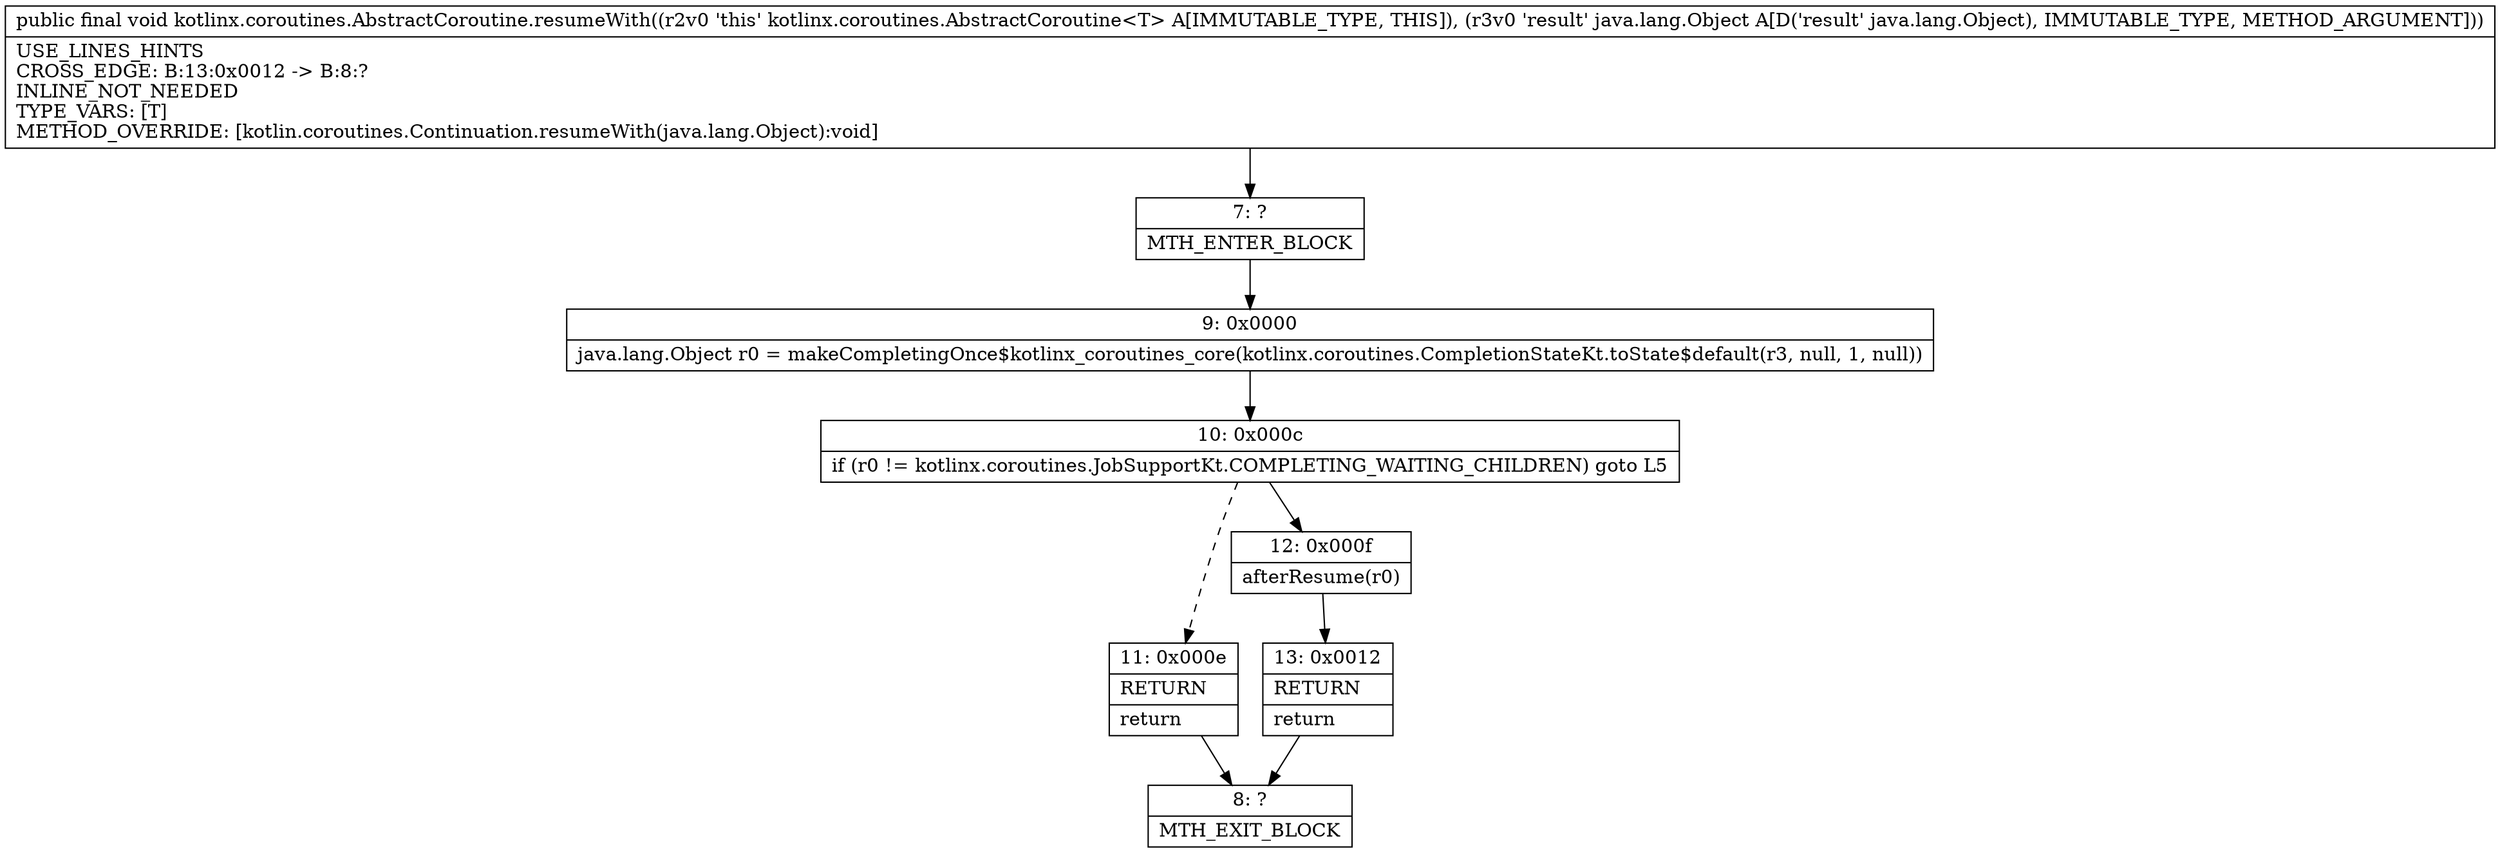 digraph "CFG forkotlinx.coroutines.AbstractCoroutine.resumeWith(Ljava\/lang\/Object;)V" {
Node_7 [shape=record,label="{7\:\ ?|MTH_ENTER_BLOCK\l}"];
Node_9 [shape=record,label="{9\:\ 0x0000|java.lang.Object r0 = makeCompletingOnce$kotlinx_coroutines_core(kotlinx.coroutines.CompletionStateKt.toState$default(r3, null, 1, null))\l}"];
Node_10 [shape=record,label="{10\:\ 0x000c|if (r0 != kotlinx.coroutines.JobSupportKt.COMPLETING_WAITING_CHILDREN) goto L5\l}"];
Node_11 [shape=record,label="{11\:\ 0x000e|RETURN\l|return\l}"];
Node_8 [shape=record,label="{8\:\ ?|MTH_EXIT_BLOCK\l}"];
Node_12 [shape=record,label="{12\:\ 0x000f|afterResume(r0)\l}"];
Node_13 [shape=record,label="{13\:\ 0x0012|RETURN\l|return\l}"];
MethodNode[shape=record,label="{public final void kotlinx.coroutines.AbstractCoroutine.resumeWith((r2v0 'this' kotlinx.coroutines.AbstractCoroutine\<T\> A[IMMUTABLE_TYPE, THIS]), (r3v0 'result' java.lang.Object A[D('result' java.lang.Object), IMMUTABLE_TYPE, METHOD_ARGUMENT]))  | USE_LINES_HINTS\lCROSS_EDGE: B:13:0x0012 \-\> B:8:?\lINLINE_NOT_NEEDED\lTYPE_VARS: [T]\lMETHOD_OVERRIDE: [kotlin.coroutines.Continuation.resumeWith(java.lang.Object):void]\l}"];
MethodNode -> Node_7;Node_7 -> Node_9;
Node_9 -> Node_10;
Node_10 -> Node_11[style=dashed];
Node_10 -> Node_12;
Node_11 -> Node_8;
Node_12 -> Node_13;
Node_13 -> Node_8;
}

